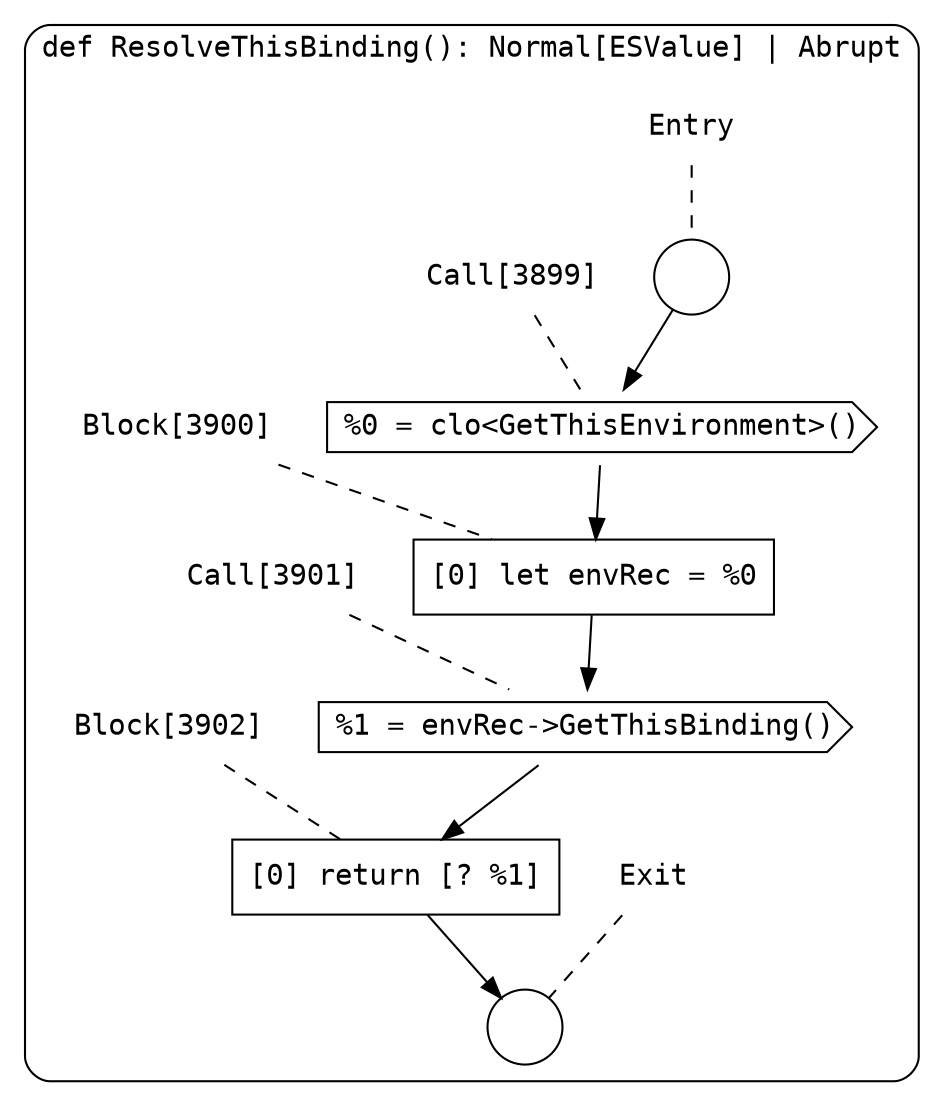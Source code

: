 digraph {
  graph [fontname = "Consolas"]
  node [fontname = "Consolas"]
  edge [fontname = "Consolas"]
  subgraph cluster1035 {
    label = "def ResolveThisBinding(): Normal[ESValue] | Abrupt"
    style = rounded
    cluster1035_entry_name [shape=none, label=<<font color="black">Entry</font>>]
    cluster1035_entry_name -> cluster1035_entry [arrowhead=none, color="black", style=dashed]
    cluster1035_entry [shape=circle label=" " color="black" fillcolor="white" style=filled]
    cluster1035_entry -> node3899 [color="black"]
    cluster1035_exit_name [shape=none, label=<<font color="black">Exit</font>>]
    cluster1035_exit_name -> cluster1035_exit [arrowhead=none, color="black", style=dashed]
    cluster1035_exit [shape=circle label=" " color="black" fillcolor="white" style=filled]
    node3899_name [shape=none, label=<<font color="black">Call[3899]</font>>]
    node3899_name -> node3899 [arrowhead=none, color="black", style=dashed]
    node3899 [shape=cds, label=<<font color="black">%0 = clo&lt;GetThisEnvironment&gt;()</font>> color="black" fillcolor="white", style=filled]
    node3899 -> node3900 [color="black"]
    node3900_name [shape=none, label=<<font color="black">Block[3900]</font>>]
    node3900_name -> node3900 [arrowhead=none, color="black", style=dashed]
    node3900 [shape=box, label=<<font color="black">[0] let envRec = %0<BR ALIGN="LEFT"/></font>> color="black" fillcolor="white", style=filled]
    node3900 -> node3901 [color="black"]
    node3901_name [shape=none, label=<<font color="black">Call[3901]</font>>]
    node3901_name -> node3901 [arrowhead=none, color="black", style=dashed]
    node3901 [shape=cds, label=<<font color="black">%1 = envRec-&gt;GetThisBinding()</font>> color="black" fillcolor="white", style=filled]
    node3901 -> node3902 [color="black"]
    node3902_name [shape=none, label=<<font color="black">Block[3902]</font>>]
    node3902_name -> node3902 [arrowhead=none, color="black", style=dashed]
    node3902 [shape=box, label=<<font color="black">[0] return [? %1]<BR ALIGN="LEFT"/></font>> color="black" fillcolor="white", style=filled]
    node3902 -> cluster1035_exit [color="black"]
  }
}